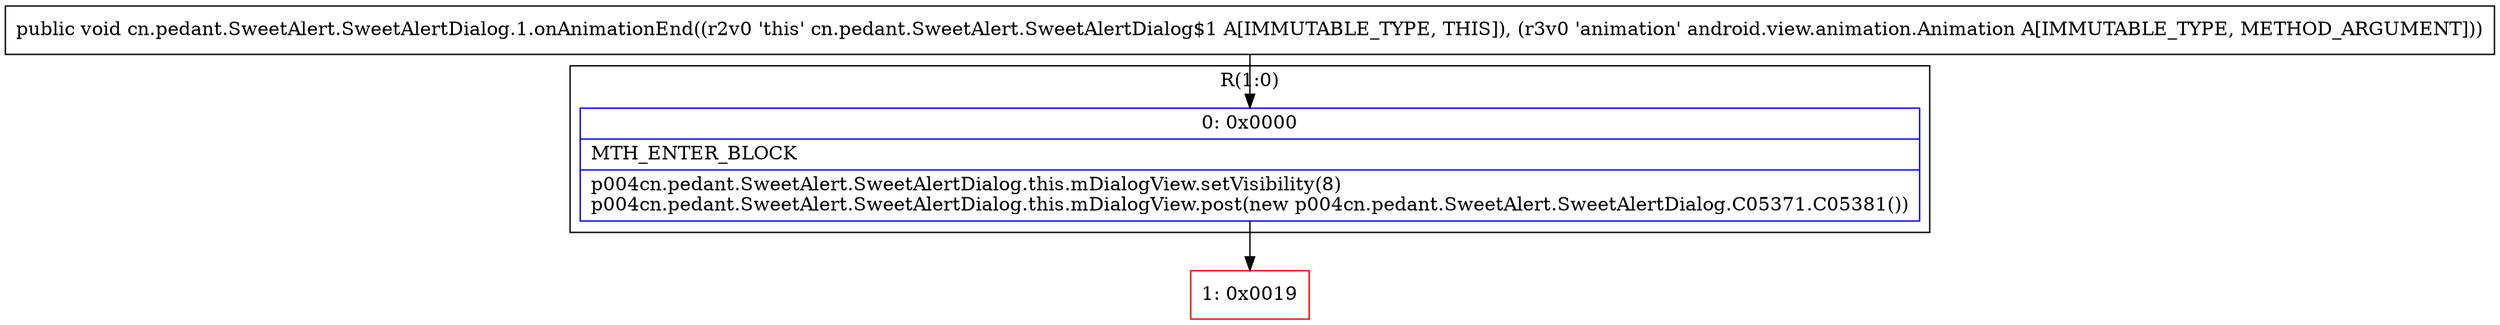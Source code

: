 digraph "CFG forcn.pedant.SweetAlert.SweetAlertDialog.1.onAnimationEnd(Landroid\/view\/animation\/Animation;)V" {
subgraph cluster_Region_1268494745 {
label = "R(1:0)";
node [shape=record,color=blue];
Node_0 [shape=record,label="{0\:\ 0x0000|MTH_ENTER_BLOCK\l|p004cn.pedant.SweetAlert.SweetAlertDialog.this.mDialogView.setVisibility(8)\lp004cn.pedant.SweetAlert.SweetAlertDialog.this.mDialogView.post(new p004cn.pedant.SweetAlert.SweetAlertDialog.C05371.C05381())\l}"];
}
Node_1 [shape=record,color=red,label="{1\:\ 0x0019}"];
MethodNode[shape=record,label="{public void cn.pedant.SweetAlert.SweetAlertDialog.1.onAnimationEnd((r2v0 'this' cn.pedant.SweetAlert.SweetAlertDialog$1 A[IMMUTABLE_TYPE, THIS]), (r3v0 'animation' android.view.animation.Animation A[IMMUTABLE_TYPE, METHOD_ARGUMENT])) }"];
MethodNode -> Node_0;
Node_0 -> Node_1;
}

